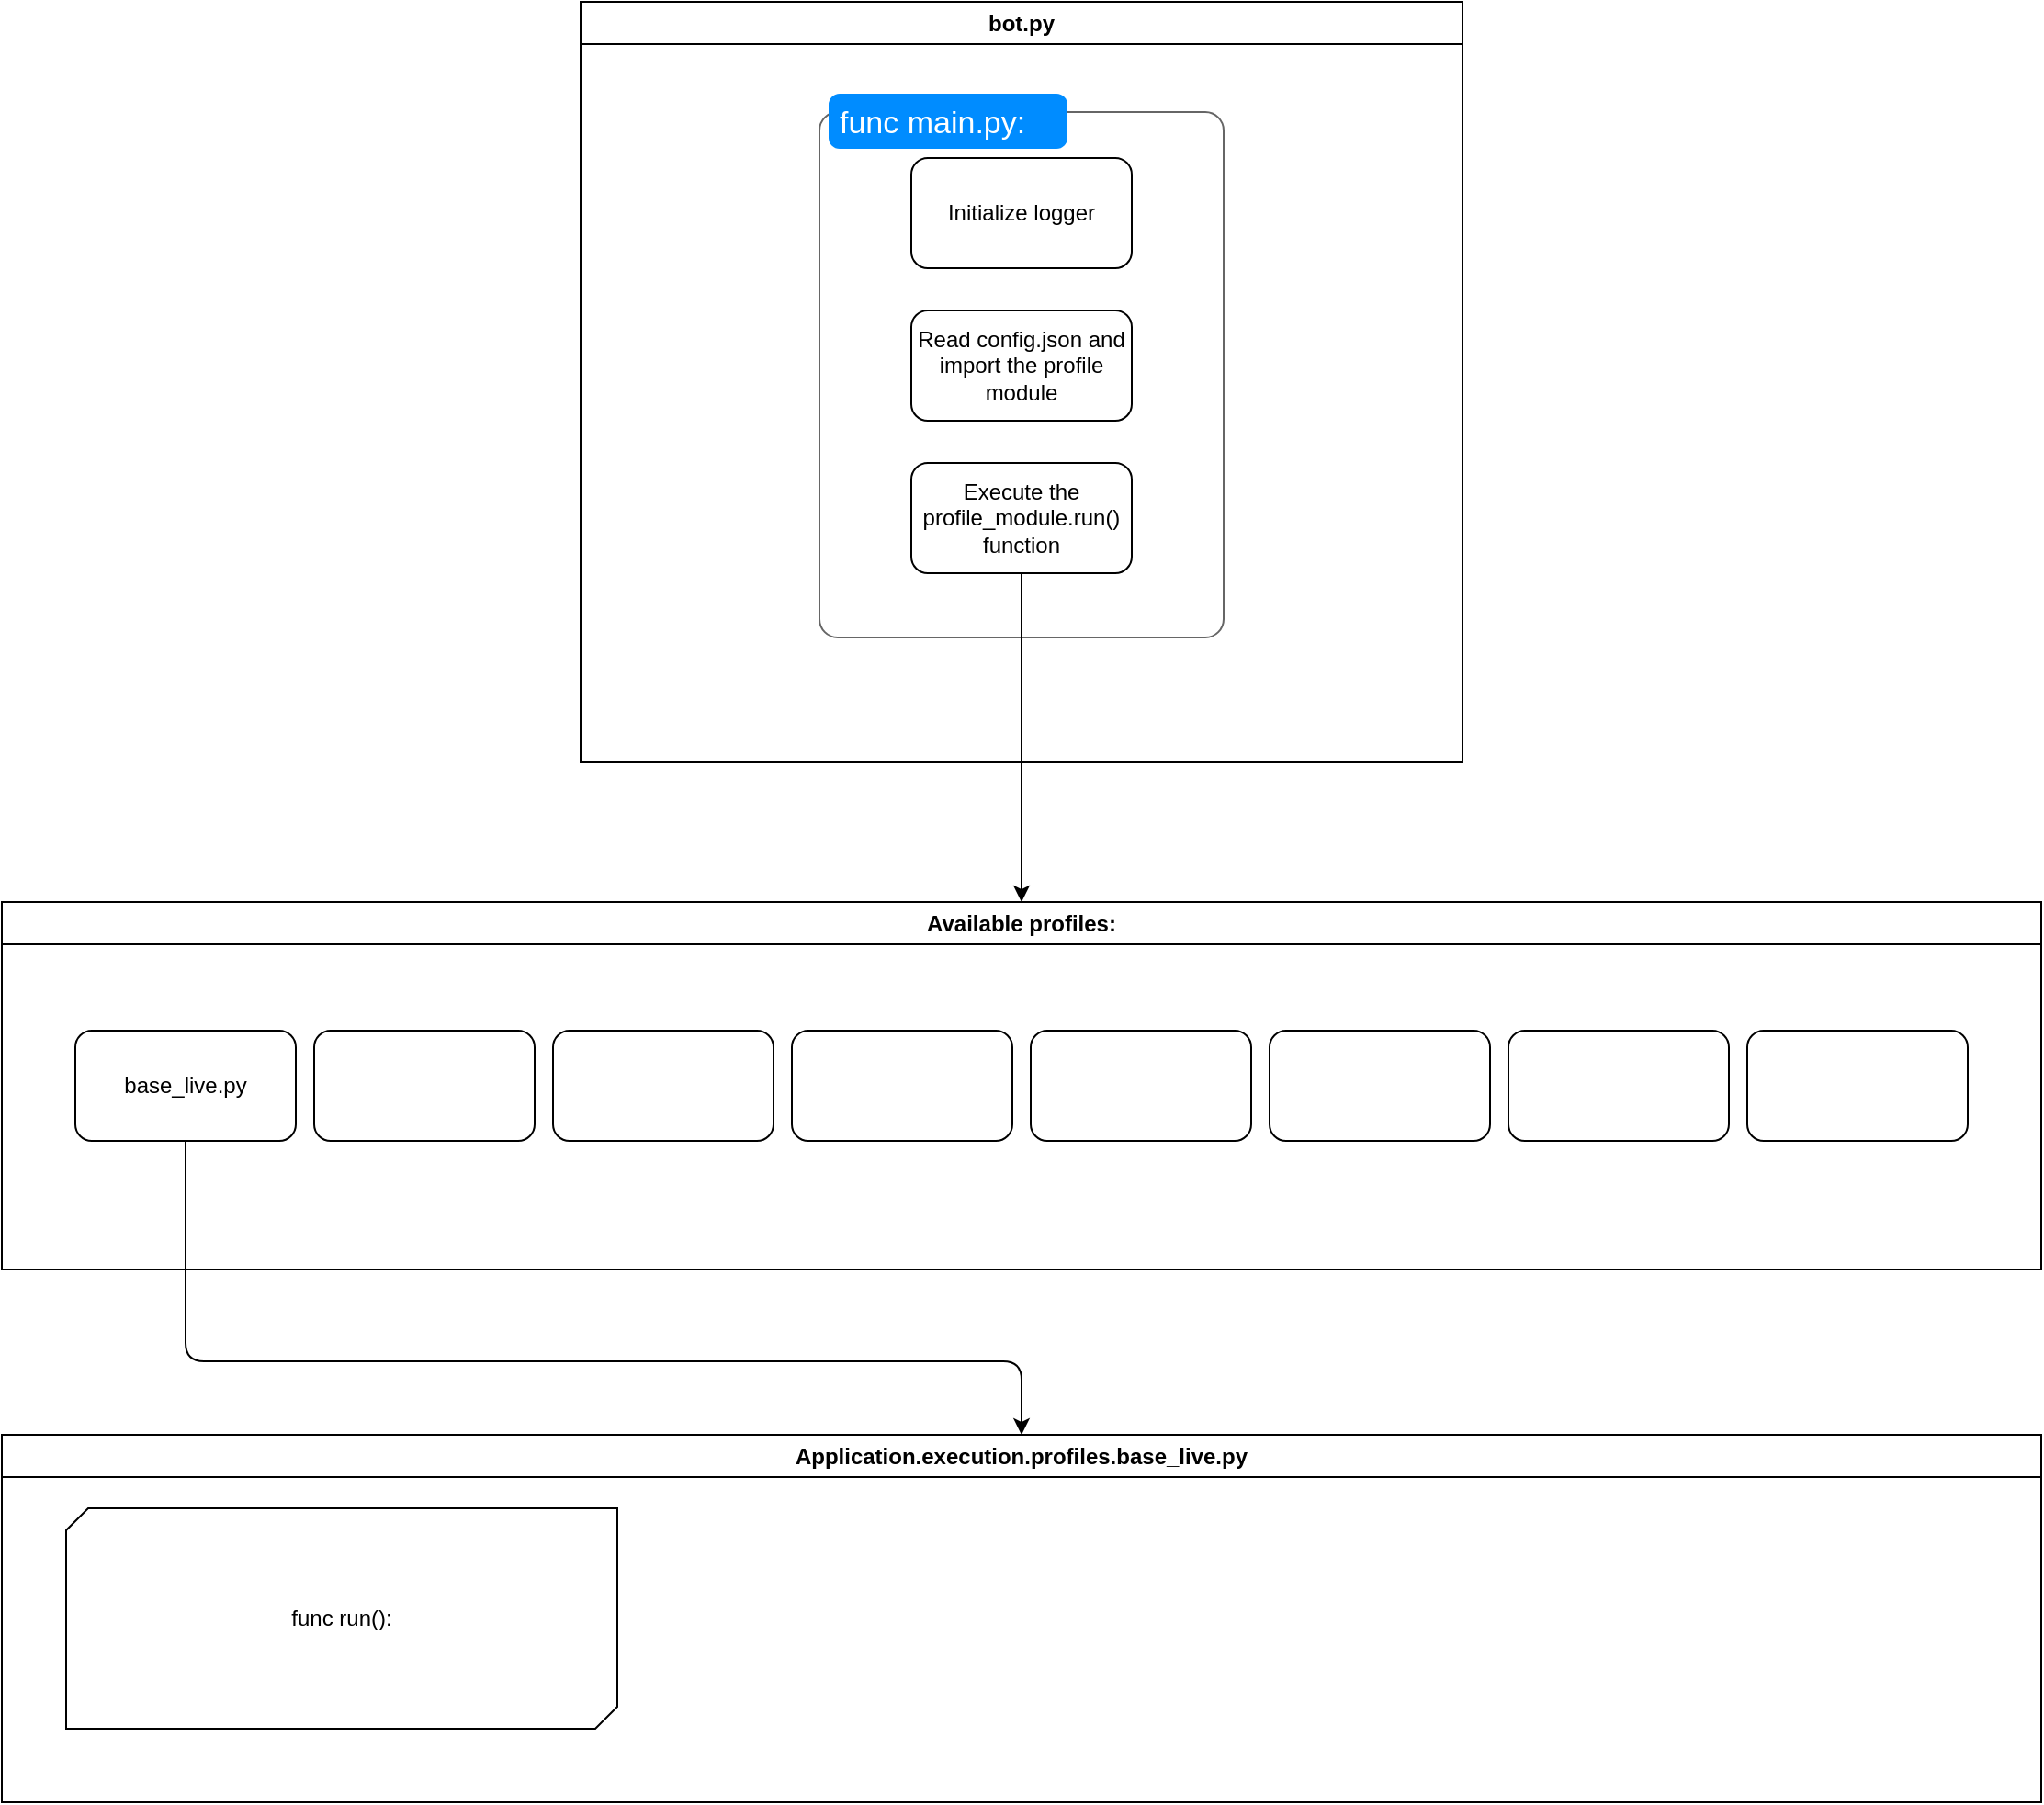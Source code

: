 <mxfile>
    <diagram id="bUYJuNmFrbV8m6pwbn9G" name="Page-1">
        <mxGraphModel dx="2427" dy="1498" grid="1" gridSize="10" guides="1" tooltips="1" connect="1" arrows="1" fold="1" page="0" pageScale="1" pageWidth="1169" pageHeight="827" math="0" shadow="0">
            <root>
                <mxCell id="0"/>
                <mxCell id="1" parent="0"/>
                <mxCell id="5" value="bot.py" style="swimlane;whiteSpace=wrap;html=1;" vertex="1" parent="1">
                    <mxGeometry x="70" width="480" height="414" as="geometry"/>
                </mxCell>
                <mxCell id="27" value="" style="shape=mxgraph.mockup.containers.marginRect;rectMarginTop=10;strokeColor=#666666;strokeWidth=1;dashed=0;rounded=1;arcSize=5;recursiveResize=0;" vertex="1" parent="5">
                    <mxGeometry x="130" y="50" width="220" height="296" as="geometry"/>
                </mxCell>
                <mxCell id="28" value="func main.py:" style="shape=rect;strokeColor=none;fillColor=#008cff;strokeWidth=1;dashed=0;rounded=1;arcSize=20;fontColor=#ffffff;fontSize=17;spacing=2;spacingTop=-2;align=left;autosize=1;spacingLeft=4;resizeWidth=0;resizeHeight=0;perimeter=none;" vertex="1" parent="27">
                    <mxGeometry x="5" width="130" height="30" as="geometry"/>
                </mxCell>
                <mxCell id="29" value="Initialize logger" style="rounded=1;whiteSpace=wrap;html=1;" vertex="1" parent="27">
                    <mxGeometry x="50" y="35" width="120" height="60" as="geometry"/>
                </mxCell>
                <mxCell id="30" value="Read config.json and import the profile module" style="rounded=1;whiteSpace=wrap;html=1;" vertex="1" parent="27">
                    <mxGeometry x="50" y="118" width="120" height="60" as="geometry"/>
                </mxCell>
                <mxCell id="31" value="Execute the profile_module.run() function" style="rounded=1;whiteSpace=wrap;html=1;" vertex="1" parent="27">
                    <mxGeometry x="50" y="201" width="120" height="60" as="geometry"/>
                </mxCell>
                <mxCell id="6" value="Available profiles:" style="swimlane;whiteSpace=wrap;html=1;" vertex="1" parent="1">
                    <mxGeometry x="-245" y="490" width="1110" height="200" as="geometry"/>
                </mxCell>
                <mxCell id="7" value="base_live.py" style="rounded=1;whiteSpace=wrap;html=1;" vertex="1" parent="6">
                    <mxGeometry x="40" y="70" width="120" height="60" as="geometry"/>
                </mxCell>
                <mxCell id="8" value="" style="rounded=1;whiteSpace=wrap;html=1;" vertex="1" parent="6">
                    <mxGeometry x="170" y="70" width="120" height="60" as="geometry"/>
                </mxCell>
                <mxCell id="9" value="" style="rounded=1;whiteSpace=wrap;html=1;" vertex="1" parent="6">
                    <mxGeometry x="300" y="70" width="120" height="60" as="geometry"/>
                </mxCell>
                <mxCell id="10" value="" style="rounded=1;whiteSpace=wrap;html=1;" vertex="1" parent="6">
                    <mxGeometry x="430" y="70" width="120" height="60" as="geometry"/>
                </mxCell>
                <mxCell id="11" value="" style="rounded=1;whiteSpace=wrap;html=1;" vertex="1" parent="6">
                    <mxGeometry x="560" y="70" width="120" height="60" as="geometry"/>
                </mxCell>
                <mxCell id="12" value="" style="rounded=1;whiteSpace=wrap;html=1;" vertex="1" parent="6">
                    <mxGeometry x="690" y="70" width="120" height="60" as="geometry"/>
                </mxCell>
                <mxCell id="13" value="" style="rounded=1;whiteSpace=wrap;html=1;" vertex="1" parent="6">
                    <mxGeometry x="820" y="70" width="120" height="60" as="geometry"/>
                </mxCell>
                <mxCell id="14" value="" style="rounded=1;whiteSpace=wrap;html=1;" vertex="1" parent="6">
                    <mxGeometry x="950" y="70" width="120" height="60" as="geometry"/>
                </mxCell>
                <mxCell id="15" style="edgeStyle=orthogonalEdgeStyle;html=1;exitX=0.5;exitY=1;exitDx=0;exitDy=0;entryX=0.5;entryY=0;entryDx=0;entryDy=0;" edge="1" parent="1" source="31" target="6">
                    <mxGeometry relative="1" as="geometry">
                        <mxPoint x="310" y="364" as="sourcePoint"/>
                        <Array as="points">
                            <mxPoint x="310" y="390"/>
                            <mxPoint x="310" y="390"/>
                        </Array>
                    </mxGeometry>
                </mxCell>
                <mxCell id="16" value="Application.execution.profiles.base_live.py" style="swimlane;whiteSpace=wrap;html=1;" vertex="1" parent="1">
                    <mxGeometry x="-245" y="780" width="1110" height="200" as="geometry"/>
                </mxCell>
                <mxCell id="26" value="func run():" style="verticalLabelPosition=middle;verticalAlign=middle;html=1;shape=mxgraph.basic.diag_snip_rect;dx=6;whiteSpace=wrap;labelPosition=center;align=center;" vertex="1" parent="16">
                    <mxGeometry x="35" y="40" width="300" height="120" as="geometry"/>
                </mxCell>
                <mxCell id="25" style="edgeStyle=orthogonalEdgeStyle;html=1;exitX=0.5;exitY=1;exitDx=0;exitDy=0;entryX=0.5;entryY=0;entryDx=0;entryDy=0;" edge="1" parent="1" source="7" target="16">
                    <mxGeometry relative="1" as="geometry">
                        <Array as="points">
                            <mxPoint x="-145" y="740"/>
                            <mxPoint x="310" y="740"/>
                        </Array>
                    </mxGeometry>
                </mxCell>
            </root>
        </mxGraphModel>
    </diagram>
</mxfile>